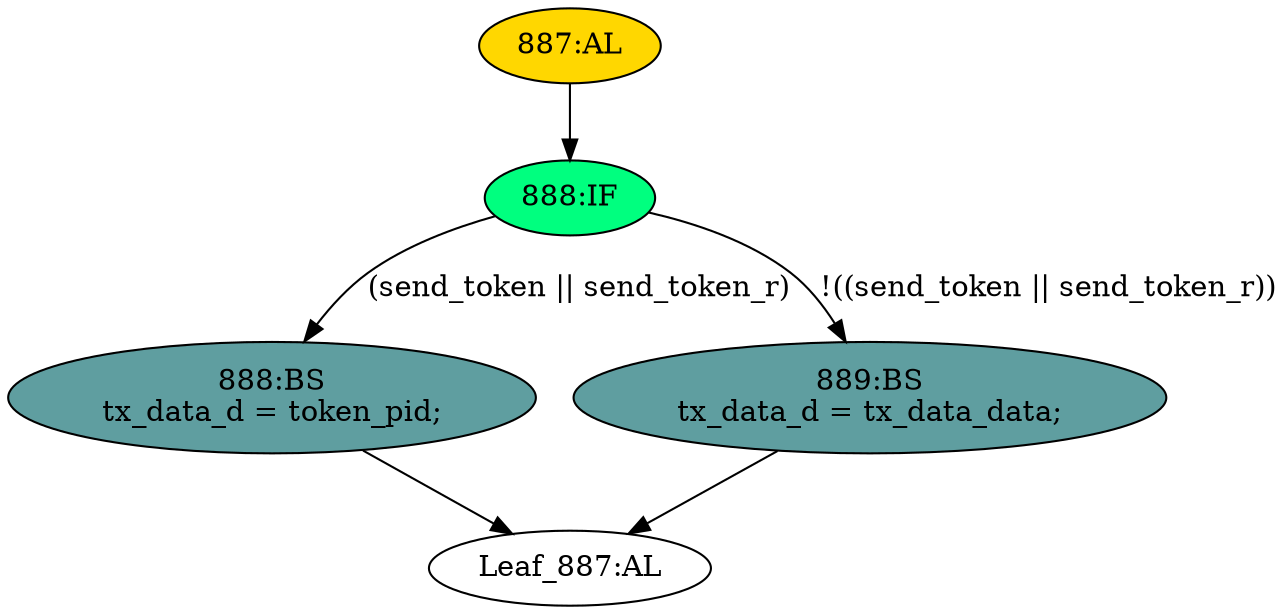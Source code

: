 strict digraph "" {
	node [label="\N"];
	"Leaf_887:AL"	 [def_var="['tx_data_d']",
		label="Leaf_887:AL"];
	"888:BS"	 [ast="<pyverilog.vparser.ast.BlockingSubstitution object at 0x7f55d3d0a310>",
		fillcolor=cadetblue,
		label="888:BS
tx_data_d = token_pid;",
		statements="[<pyverilog.vparser.ast.BlockingSubstitution object at 0x7f55d3d0a310>]",
		style=filled,
		typ=BlockingSubstitution];
	"888:BS" -> "Leaf_887:AL"	 [cond="[]",
		lineno=None];
	"888:IF"	 [ast="<pyverilog.vparser.ast.IfStatement object at 0x7f55b234b610>",
		fillcolor=springgreen,
		label="888:IF",
		statements="[]",
		style=filled,
		typ=IfStatement];
	"888:IF" -> "888:BS"	 [cond="['send_token', 'send_token_r']",
		label="(send_token || send_token_r)",
		lineno=888];
	"889:BS"	 [ast="<pyverilog.vparser.ast.BlockingSubstitution object at 0x7f55d3d0e190>",
		fillcolor=cadetblue,
		label="889:BS
tx_data_d = tx_data_data;",
		statements="[<pyverilog.vparser.ast.BlockingSubstitution object at 0x7f55d3d0e190>]",
		style=filled,
		typ=BlockingSubstitution];
	"888:IF" -> "889:BS"	 [cond="['send_token', 'send_token_r']",
		label="!((send_token || send_token_r))",
		lineno=888];
	"887:AL"	 [ast="<pyverilog.vparser.ast.Always object at 0x7f55d3d0e6d0>",
		clk_sens=False,
		fillcolor=gold,
		label="887:AL",
		sens="['send_token', 'send_token_r', 'token_pid', 'tx_data_data']",
		statements="[]",
		style=filled,
		typ=Always,
		use_var="['send_token', 'send_token_r', 'token_pid', 'tx_data_data']"];
	"887:AL" -> "888:IF"	 [cond="[]",
		lineno=None];
	"889:BS" -> "Leaf_887:AL"	 [cond="[]",
		lineno=None];
}
